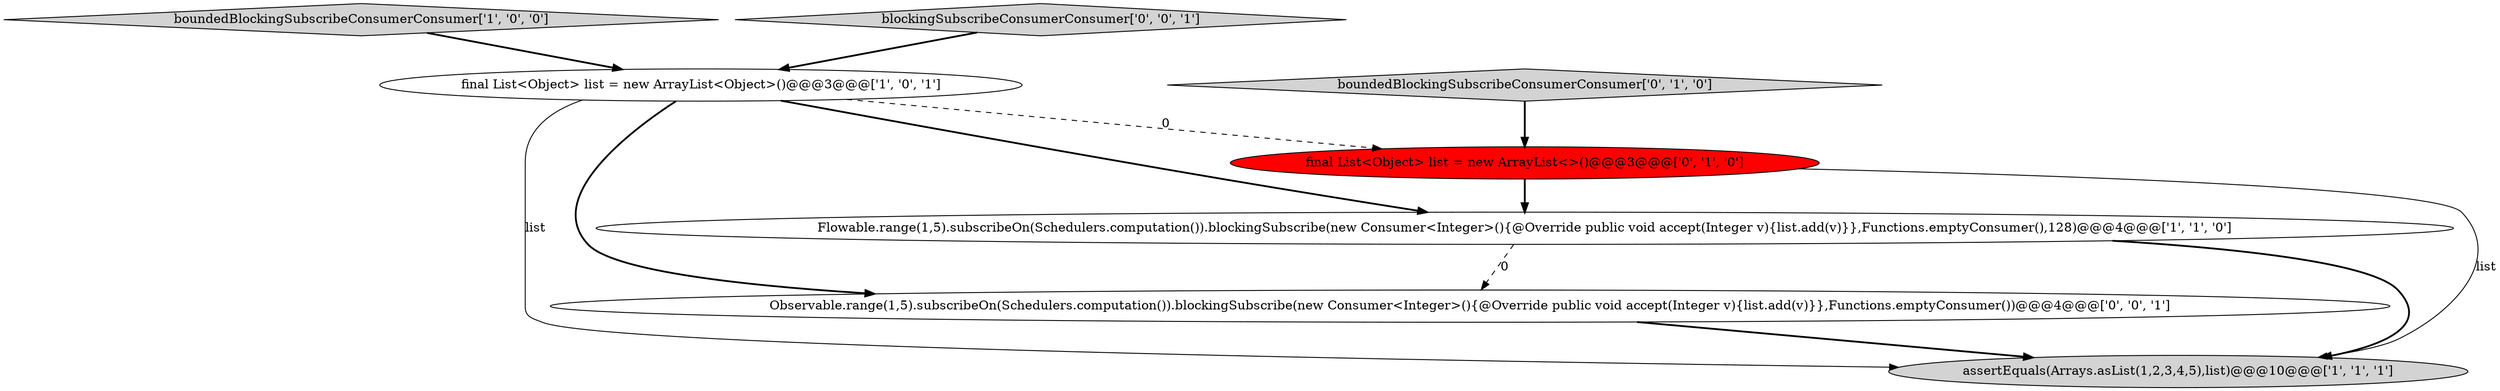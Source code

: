 digraph {
0 [style = filled, label = "final List<Object> list = new ArrayList<Object>()@@@3@@@['1', '0', '1']", fillcolor = white, shape = ellipse image = "AAA0AAABBB1BBB"];
5 [style = filled, label = "final List<Object> list = new ArrayList<>()@@@3@@@['0', '1', '0']", fillcolor = red, shape = ellipse image = "AAA1AAABBB2BBB"];
2 [style = filled, label = "boundedBlockingSubscribeConsumerConsumer['1', '0', '0']", fillcolor = lightgray, shape = diamond image = "AAA0AAABBB1BBB"];
4 [style = filled, label = "boundedBlockingSubscribeConsumerConsumer['0', '1', '0']", fillcolor = lightgray, shape = diamond image = "AAA0AAABBB2BBB"];
7 [style = filled, label = "Observable.range(1,5).subscribeOn(Schedulers.computation()).blockingSubscribe(new Consumer<Integer>(){@Override public void accept(Integer v){list.add(v)}},Functions.emptyConsumer())@@@4@@@['0', '0', '1']", fillcolor = white, shape = ellipse image = "AAA0AAABBB3BBB"];
6 [style = filled, label = "blockingSubscribeConsumerConsumer['0', '0', '1']", fillcolor = lightgray, shape = diamond image = "AAA0AAABBB3BBB"];
3 [style = filled, label = "Flowable.range(1,5).subscribeOn(Schedulers.computation()).blockingSubscribe(new Consumer<Integer>(){@Override public void accept(Integer v){list.add(v)}},Functions.emptyConsumer(),128)@@@4@@@['1', '1', '0']", fillcolor = white, shape = ellipse image = "AAA0AAABBB1BBB"];
1 [style = filled, label = "assertEquals(Arrays.asList(1,2,3,4,5),list)@@@10@@@['1', '1', '1']", fillcolor = lightgray, shape = ellipse image = "AAA0AAABBB1BBB"];
0->3 [style = bold, label=""];
5->3 [style = bold, label=""];
5->1 [style = solid, label="list"];
2->0 [style = bold, label=""];
6->0 [style = bold, label=""];
7->1 [style = bold, label=""];
3->1 [style = bold, label=""];
0->5 [style = dashed, label="0"];
3->7 [style = dashed, label="0"];
4->5 [style = bold, label=""];
0->1 [style = solid, label="list"];
0->7 [style = bold, label=""];
}
